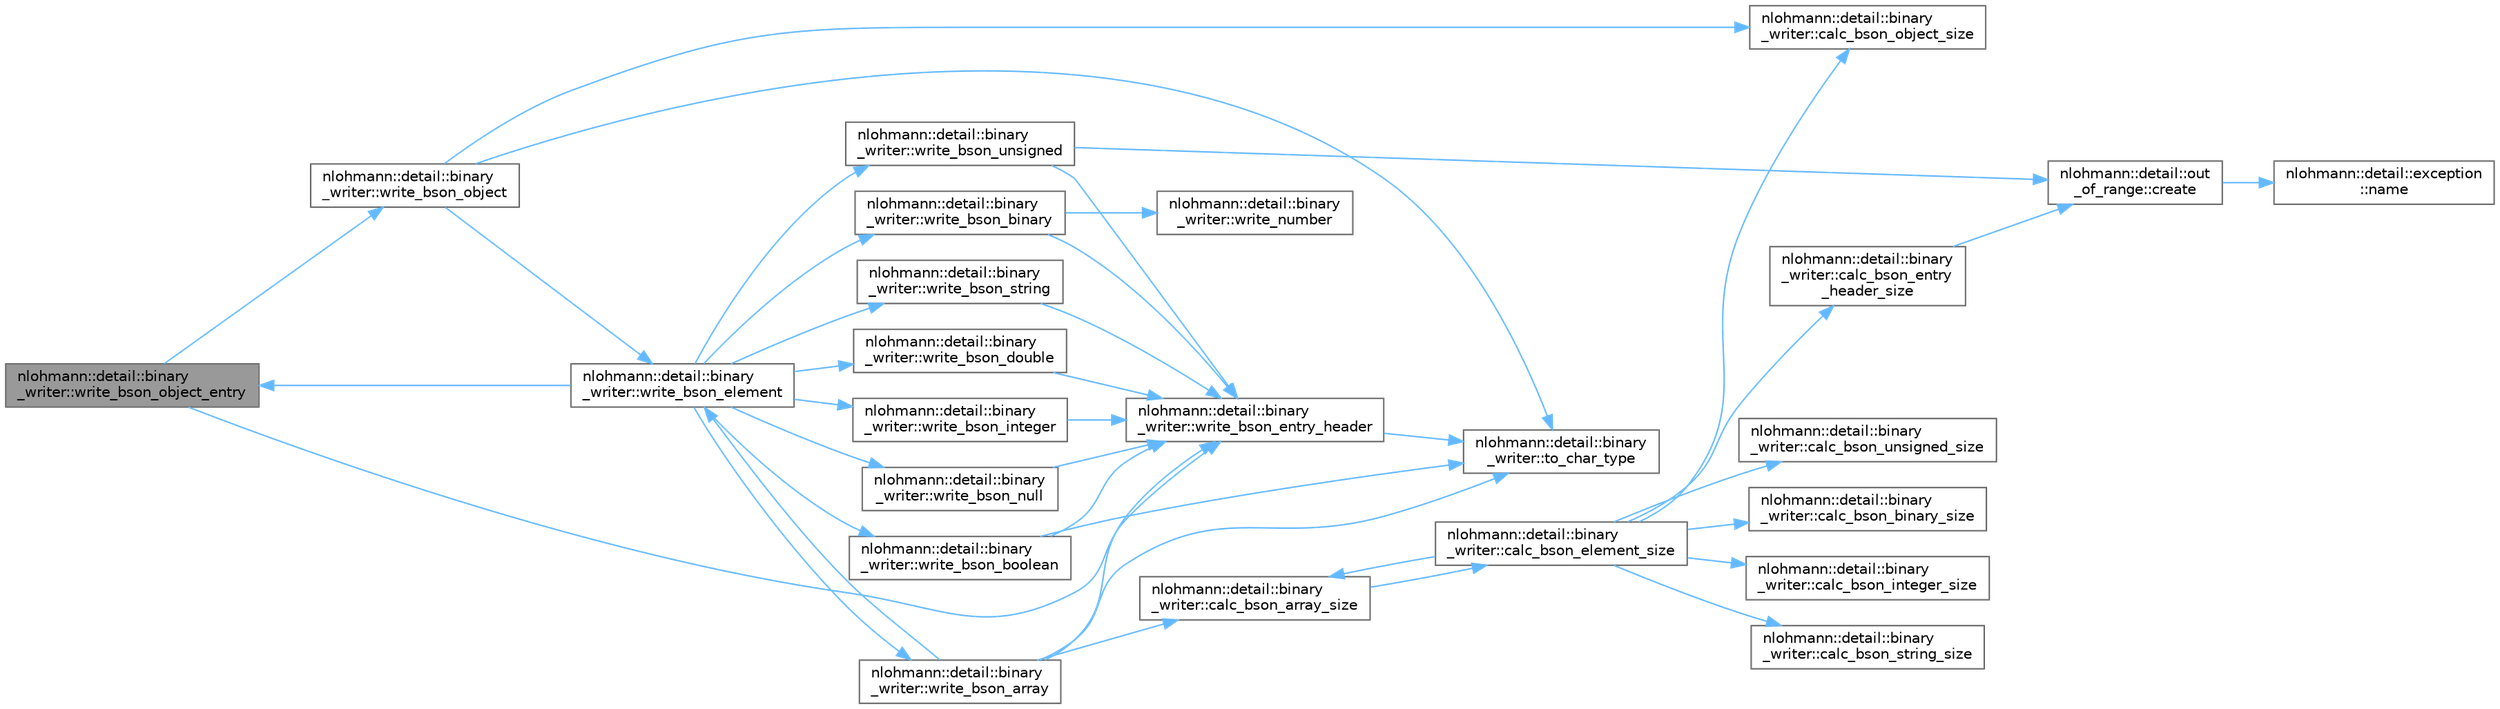 digraph "nlohmann::detail::binary_writer::write_bson_object_entry"
{
 // LATEX_PDF_SIZE
  bgcolor="transparent";
  edge [fontname=Helvetica,fontsize=10,labelfontname=Helvetica,labelfontsize=10];
  node [fontname=Helvetica,fontsize=10,shape=box,height=0.2,width=0.4];
  rankdir="LR";
  Node1 [label="nlohmann::detail::binary\l_writer::write_bson_object_entry",height=0.2,width=0.4,color="gray40", fillcolor="grey60", style="filled", fontcolor="black",tooltip="Writes a BSON element with key name and object value."];
  Node1 -> Node2 [color="steelblue1",style="solid"];
  Node2 [label="nlohmann::detail::binary\l_writer::write_bson_entry_header",height=0.2,width=0.4,color="grey40", fillcolor="white", style="filled",URL="$a02039.html#a1b5b7f5c03b1f8b1f59ea61db9634108",tooltip="Writes the given element_type and name to the output adapter."];
  Node2 -> Node3 [color="steelblue1",style="solid"];
  Node3 [label="nlohmann::detail::binary\l_writer::to_char_type",height=0.2,width=0.4,color="grey40", fillcolor="white", style="filled",URL="$a02039.html#ab77aa48692bd4e64e4f051ce6aeb6d2d",tooltip=" "];
  Node1 -> Node4 [color="steelblue1",style="solid"];
  Node4 [label="nlohmann::detail::binary\l_writer::write_bson_object",height=0.2,width=0.4,color="grey40", fillcolor="white", style="filled",URL="$a02039.html#a29b3e0f83a8e5f2307804023109ba2c9",tooltip=" "];
  Node4 -> Node5 [color="steelblue1",style="solid"];
  Node5 [label="nlohmann::detail::binary\l_writer::calc_bson_object_size",height=0.2,width=0.4,color="grey40", fillcolor="white", style="filled",URL="$a02039.html#acc6f1cc1fd370ee84ebc8cf7b8712840",tooltip="Calculates the size of the BSON serialization of the given JSON-object j."];
  Node4 -> Node3 [color="steelblue1",style="solid"];
  Node4 -> Node6 [color="steelblue1",style="solid"];
  Node6 [label="nlohmann::detail::binary\l_writer::write_bson_element",height=0.2,width=0.4,color="grey40", fillcolor="white", style="filled",URL="$a02039.html#a7ff58bf1a80018148bed860667ffca07",tooltip="Serializes the JSON value j to BSON and associates it with the key name."];
  Node6 -> Node7 [color="steelblue1",style="solid"];
  Node7 [label="nlohmann::detail::binary\l_writer::write_bson_array",height=0.2,width=0.4,color="grey40", fillcolor="white", style="filled",URL="$a02039.html#a025212bd170253638b9f05b3b6aa5bf9",tooltip="Writes a BSON element with key name and array value."];
  Node7 -> Node8 [color="steelblue1",style="solid"];
  Node8 [label="nlohmann::detail::binary\l_writer::calc_bson_array_size",height=0.2,width=0.4,color="grey40", fillcolor="white", style="filled",URL="$a02039.html#af08f9302a02516ff8cf358a99aaa1ddf",tooltip=" "];
  Node8 -> Node9 [color="steelblue1",style="solid"];
  Node9 [label="nlohmann::detail::binary\l_writer::calc_bson_element_size",height=0.2,width=0.4,color="grey40", fillcolor="white", style="filled",URL="$a02039.html#a1e4372c5984184eb5bcc09af1fcc2ee0",tooltip="Calculates the size necessary to serialize the JSON value j with its name."];
  Node9 -> Node8 [color="steelblue1",style="solid"];
  Node9 -> Node10 [color="steelblue1",style="solid"];
  Node10 [label="nlohmann::detail::binary\l_writer::calc_bson_binary_size",height=0.2,width=0.4,color="grey40", fillcolor="white", style="filled",URL="$a02039.html#a9dd6062fd249a695e0f93d558dba4685",tooltip=" "];
  Node9 -> Node11 [color="steelblue1",style="solid"];
  Node11 [label="nlohmann::detail::binary\l_writer::calc_bson_entry\l_header_size",height=0.2,width=0.4,color="grey40", fillcolor="white", style="filled",URL="$a02039.html#a5bae2f1db2c511b869dffaddf15a1653",tooltip=" "];
  Node11 -> Node12 [color="steelblue1",style="solid"];
  Node12 [label="nlohmann::detail::out\l_of_range::create",height=0.2,width=0.4,color="grey40", fillcolor="white", style="filled",URL="$a01575.html#a3f6d82a6f967c4728a1ec735a7867073",tooltip=" "];
  Node12 -> Node13 [color="steelblue1",style="solid"];
  Node13 [label="nlohmann::detail::exception\l::name",height=0.2,width=0.4,color="grey40", fillcolor="white", style="filled",URL="$a01559.html#abf41a7e9178356314082284e6cfea278",tooltip=" "];
  Node9 -> Node14 [color="steelblue1",style="solid"];
  Node14 [label="nlohmann::detail::binary\l_writer::calc_bson_integer_size",height=0.2,width=0.4,color="grey40", fillcolor="white", style="filled",URL="$a02039.html#aeab70c895931b96ea598306b37eca271",tooltip=" "];
  Node9 -> Node5 [color="steelblue1",style="solid"];
  Node9 -> Node15 [color="steelblue1",style="solid"];
  Node15 [label="nlohmann::detail::binary\l_writer::calc_bson_string_size",height=0.2,width=0.4,color="grey40", fillcolor="white", style="filled",URL="$a02039.html#aea44fd97a5cb9b4f175e66e3e4fdf158",tooltip=" "];
  Node9 -> Node16 [color="steelblue1",style="solid"];
  Node16 [label="nlohmann::detail::binary\l_writer::calc_bson_unsigned_size",height=0.2,width=0.4,color="grey40", fillcolor="white", style="filled",URL="$a02039.html#aa1d6bb9f3af16f07ce2440c354b5787b",tooltip=" "];
  Node7 -> Node3 [color="steelblue1",style="solid"];
  Node7 -> Node6 [color="steelblue1",style="solid"];
  Node7 -> Node2 [color="steelblue1",style="solid"];
  Node6 -> Node17 [color="steelblue1",style="solid"];
  Node17 [label="nlohmann::detail::binary\l_writer::write_bson_binary",height=0.2,width=0.4,color="grey40", fillcolor="white", style="filled",URL="$a02039.html#a97d34d9a70ddc06ae782c55454df42bc",tooltip="Writes a BSON element with key name and binary value value."];
  Node17 -> Node2 [color="steelblue1",style="solid"];
  Node17 -> Node18 [color="steelblue1",style="solid"];
  Node18 [label="nlohmann::detail::binary\l_writer::write_number",height=0.2,width=0.4,color="grey40", fillcolor="white", style="filled",URL="$a02039.html#a6e11b7227fcecc25a548ed45507b7d1c",tooltip=" "];
  Node6 -> Node19 [color="steelblue1",style="solid"];
  Node19 [label="nlohmann::detail::binary\l_writer::write_bson_boolean",height=0.2,width=0.4,color="grey40", fillcolor="white", style="filled",URL="$a02039.html#ae099435e1df3096e0fc78333282f8f67",tooltip="Writes a BSON element with key name and boolean value value."];
  Node19 -> Node3 [color="steelblue1",style="solid"];
  Node19 -> Node2 [color="steelblue1",style="solid"];
  Node6 -> Node20 [color="steelblue1",style="solid"];
  Node20 [label="nlohmann::detail::binary\l_writer::write_bson_double",height=0.2,width=0.4,color="grey40", fillcolor="white", style="filled",URL="$a02039.html#a263ec18815467bb9919021ef126919ca",tooltip="Writes a BSON element with key name and double value value."];
  Node20 -> Node2 [color="steelblue1",style="solid"];
  Node6 -> Node21 [color="steelblue1",style="solid"];
  Node21 [label="nlohmann::detail::binary\l_writer::write_bson_integer",height=0.2,width=0.4,color="grey40", fillcolor="white", style="filled",URL="$a02039.html#a553ad4dbdf27238eef90867e4bf2f3e5",tooltip="Writes a BSON element with key name and integer value."];
  Node21 -> Node2 [color="steelblue1",style="solid"];
  Node6 -> Node22 [color="steelblue1",style="solid"];
  Node22 [label="nlohmann::detail::binary\l_writer::write_bson_null",height=0.2,width=0.4,color="grey40", fillcolor="white", style="filled",URL="$a02039.html#a9927c1110b18661e0224a76156e5a7a9",tooltip="Writes a BSON element with key name and null value."];
  Node22 -> Node2 [color="steelblue1",style="solid"];
  Node6 -> Node1 [color="steelblue1",style="solid"];
  Node6 -> Node23 [color="steelblue1",style="solid"];
  Node23 [label="nlohmann::detail::binary\l_writer::write_bson_string",height=0.2,width=0.4,color="grey40", fillcolor="white", style="filled",URL="$a02039.html#a5e6574416915208fc035b57338ae3252",tooltip="Writes a BSON element with key name and string value value."];
  Node23 -> Node2 [color="steelblue1",style="solid"];
  Node6 -> Node24 [color="steelblue1",style="solid"];
  Node24 [label="nlohmann::detail::binary\l_writer::write_bson_unsigned",height=0.2,width=0.4,color="grey40", fillcolor="white", style="filled",URL="$a02039.html#a5e295ed1be6af6260d2a65f7397c3742",tooltip="Writes a BSON element with key name and unsigned value."];
  Node24 -> Node12 [color="steelblue1",style="solid"];
  Node24 -> Node2 [color="steelblue1",style="solid"];
}
